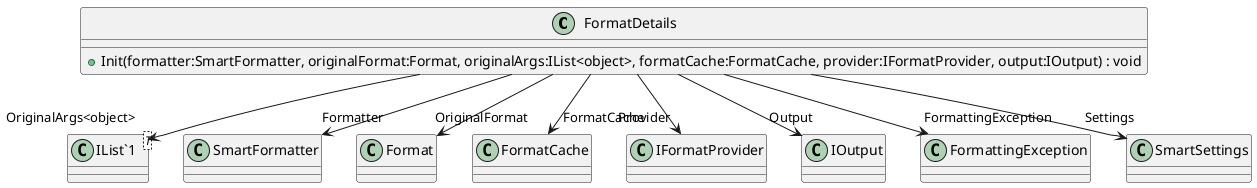 @startuml
class FormatDetails {
    + Init(formatter:SmartFormatter, originalFormat:Format, originalArgs:IList<object>, formatCache:FormatCache, provider:IFormatProvider, output:IOutput) : void
}
class "IList`1"<T> {
}
FormatDetails --> "Formatter" SmartFormatter
FormatDetails --> "OriginalFormat" Format
FormatDetails --> "OriginalArgs<object>" "IList`1"
FormatDetails --> "FormatCache" FormatCache
FormatDetails --> "Provider" IFormatProvider
FormatDetails --> "Output" IOutput
FormatDetails --> "FormattingException" FormattingException
FormatDetails --> "Settings" SmartSettings
@enduml
